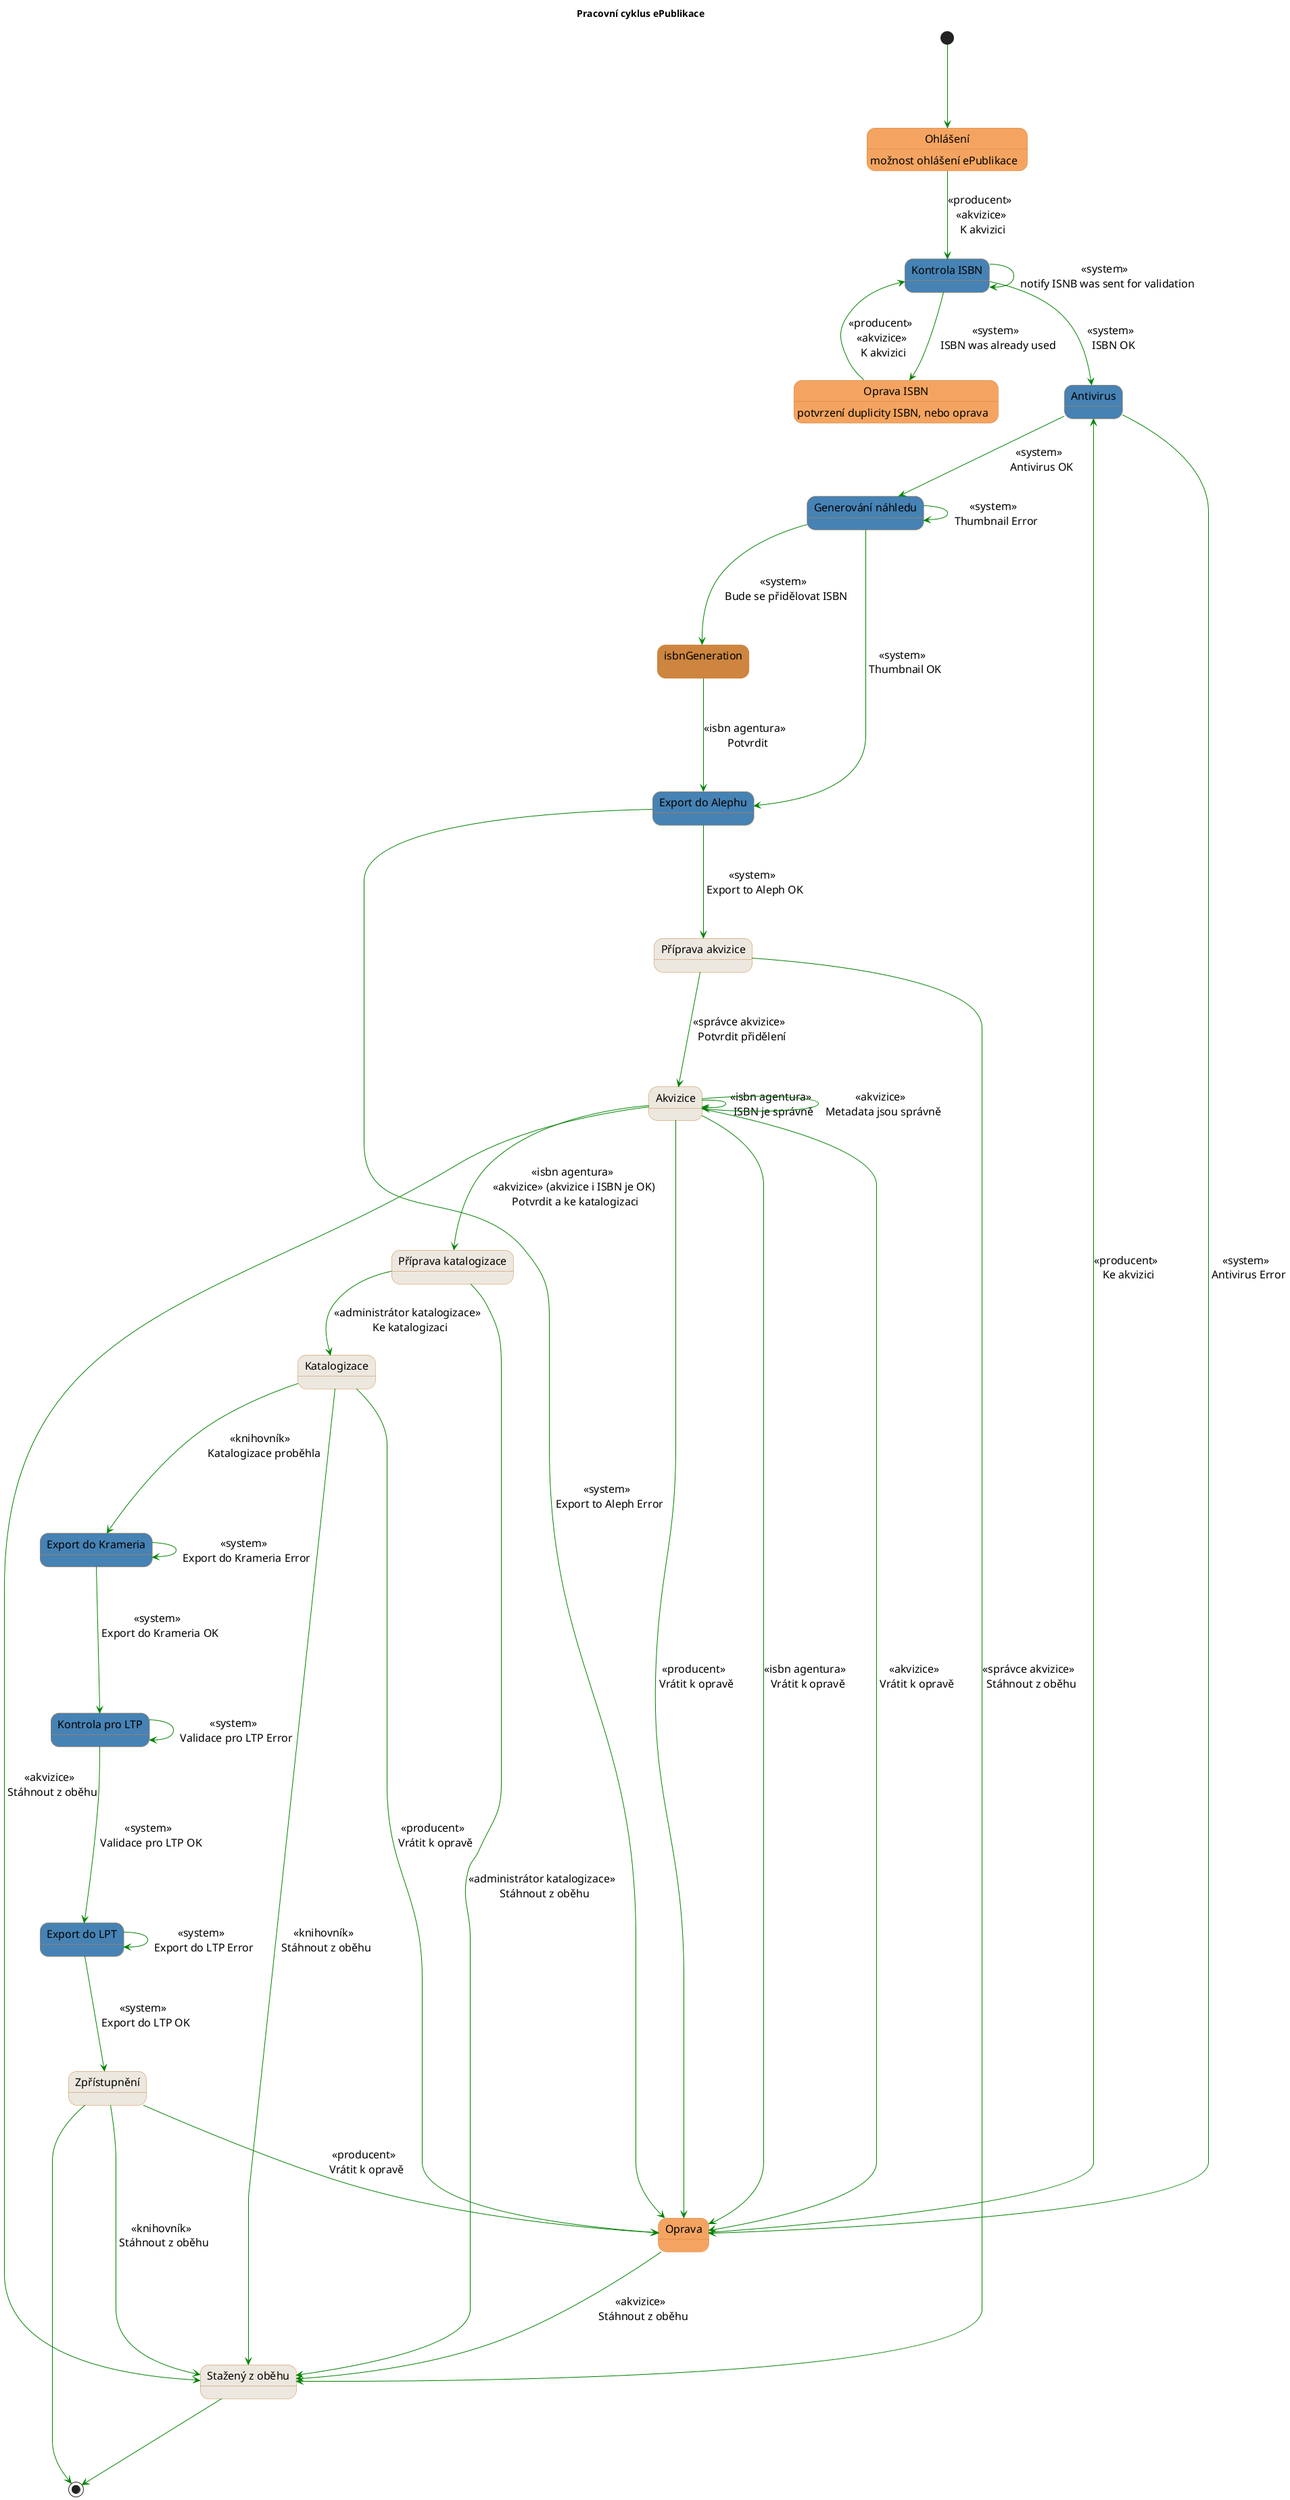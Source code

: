 @startuml
title <b>Pracovní cyklus ePublikace</b>
skinparam DefaultFontSize 16pt

skinparam state {
  StartColor MediumBlue
  EndColor MediumBlue
  BackgroundColor Peru
  BackgroundColor<< Begin >> Olive
  BorderColor Peru
  FontName Impact
  ArrowColor Green
}

state "Ohlášení" as declaration #SandyBrown
declaration : možnost ohlášení ePublikace

state "Oprava ISBN" as isbnCorrection #SandyBrown
isbnCorrection : potvrzení duplicity ISBN, nebo oprava

state "Zpřístupnění" as accessing #ECE8DF
state "Antivirus" as antivirus #SteelBlue
state "Kontrola ISBN" as isbn #SteelBlue
state "Příprava akvizice" as acquisitionPreparing #ECE8DF
state "Akvizice" as acquisition #ECE8DF
state "Příprava katalogizace" as catalogizationPreparing #ECE8DF
state "Katalogizace" as catalogization #ECE8DF
state "Oprava" as declarationWithError #SandyBrown
state "Generování náhledu" as thumbnailGenerating #SteelBlue
state "Export do Alephu" as exportToAleph #SteelBlue
state "Export do Krameria" as exportToKramerius #SteelBlue
state "Export do LPT" as exportToLTP #SteelBlue
state "Kontrola pro LTP" as validationForLTP #SteelBlue
state "Stažený z oběhu" as withdrawn #ECE8DF

[*] ---> declaration

declaration --> isbn : << producent >> \n << akvizice >> \n K akvizici

isbn --> isbn : << system >> \n notify ISNB was sent for validation
isbn --> antivirus : << system >> \n ISBN OK
isbn --> isbnCorrection : << system >> \n ISBN was already used

isbnCorrection --> isbn : << producent >> \n << akvizice >> \n K akvizici

antivirus --> thumbnailGenerating : << system >> \n Antivirus OK
antivirus --> declarationWithError : << system >> \n Antivirus Error

thumbnailGenerating ---> exportToAleph : << system >> \n Thumbnail OK
thumbnailGenerating ---> isbnGeneration : << system >> \n Bude se přidělovat ISBN 
thumbnailGenerating ---> thumbnailGenerating : << system >> \n Thumbnail Error

exportToAleph ---> acquisitionPreparing : << system >> \n Export to Aleph OK
exportToAleph --> declarationWithError : << system >> \n Export to Aleph Error

isbnGeneration ---> exportToAleph : << isbn agentura >> \n Potvrdit

acquisitionPreparing ---> acquisition : << správce akvizice >> \n Potvrdit přidělení
acquisitionPreparing ---> withdrawn : << správce akvizice >> \n Stáhnout z oběhu
acquisition ---> declarationWithError : << isbn agentura >> \n Vrátit k opravě
acquisition ---> declarationWithError : << akvizice >> \n Vrátit k opravě
acquisition ---> acquisition : << isbn agentura >> \n ISBN je správně
acquisition ---> acquisition : << akvizice >> \n Metadata jsou správně
acquisition ---> catalogizationPreparing : << isbn agentura >> \n << akvizice >> (akvizice i ISBN je OK) \n Potvrdit a ke katalogizaci
acquisition ---> declarationWithError : << producent >> \n Vrátit k opravě
acquisition ---> withdrawn : << akvizice >> \n Stáhnout z oběhu

declarationWithError ---> antivirus : << producent >> \n Ke akvizici
declarationWithError ---> withdrawn : << akvizice >> \n Stáhnout z oběhu

catalogizationPreparing --> catalogization : << administrátor katalogizace >> \n Ke katalogizaci
catalogizationPreparing --> withdrawn : << administrátor katalogizace >> \n Stáhnout z oběhu
catalogization ---> exportToKramerius : << knihovník >> \n  Katalogizace proběhla
catalogization ---> declarationWithError : << producent >> \n Vrátit k opravě
catalogization ---> withdrawn : << knihovník >> \n Stáhnout z oběhu

exportToKramerius ---> validationForLTP : << system >> \n Export do Krameria OK
exportToKramerius ---> exportToKramerius : << system >> \n Export do Krameria Error

validationForLTP ---> exportToLTP : << system >> \n Validace pro LTP OK
validationForLTP ---> validationForLTP : << system >> \n Validace pro LTP Error

exportToLTP ---> accessing : << system >> \n Export do LTP OK
exportToLTP ---> exportToLTP : << system >> \n Export do LTP Error

accessing ---> declarationWithError : << producent >> \n Vrátit k opravě
accessing ---> withdrawn : << knihovník >> \n Stáhnout z oběhu

accessing ---> [*]
withdrawn ---> [*]

@enduml
